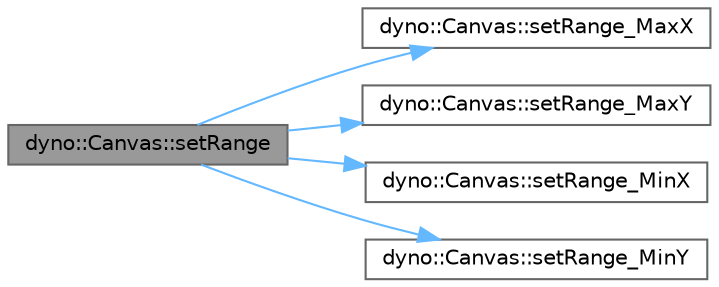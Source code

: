 digraph "dyno::Canvas::setRange"
{
 // LATEX_PDF_SIZE
  bgcolor="transparent";
  edge [fontname=Helvetica,fontsize=10,labelfontname=Helvetica,labelfontsize=10];
  node [fontname=Helvetica,fontsize=10,shape=box,height=0.2,width=0.4];
  rankdir="LR";
  Node1 [id="Node000001",label="dyno::Canvas::setRange",height=0.2,width=0.4,color="gray40", fillcolor="grey60", style="filled", fontcolor="black",tooltip=" "];
  Node1 -> Node2 [id="edge1_Node000001_Node000002",color="steelblue1",style="solid",tooltip=" "];
  Node2 [id="Node000002",label="dyno::Canvas::setRange_MaxX",height=0.2,width=0.4,color="grey40", fillcolor="white", style="filled",URL="$classdyno_1_1_canvas.html#a4871bb5e1d1d371d9eb983f47e5095f6",tooltip=" "];
  Node1 -> Node3 [id="edge2_Node000001_Node000003",color="steelblue1",style="solid",tooltip=" "];
  Node3 [id="Node000003",label="dyno::Canvas::setRange_MaxY",height=0.2,width=0.4,color="grey40", fillcolor="white", style="filled",URL="$classdyno_1_1_canvas.html#a7691726d76ef6cbf13f661ff02565b3b",tooltip=" "];
  Node1 -> Node4 [id="edge3_Node000001_Node000004",color="steelblue1",style="solid",tooltip=" "];
  Node4 [id="Node000004",label="dyno::Canvas::setRange_MinX",height=0.2,width=0.4,color="grey40", fillcolor="white", style="filled",URL="$classdyno_1_1_canvas.html#aa7bd64106c43019c7b1a2ff8e2804aba",tooltip=" "];
  Node1 -> Node5 [id="edge4_Node000001_Node000005",color="steelblue1",style="solid",tooltip=" "];
  Node5 [id="Node000005",label="dyno::Canvas::setRange_MinY",height=0.2,width=0.4,color="grey40", fillcolor="white", style="filled",URL="$classdyno_1_1_canvas.html#ab64b4a7ac506c528949a6667f77b8113",tooltip=" "];
}

